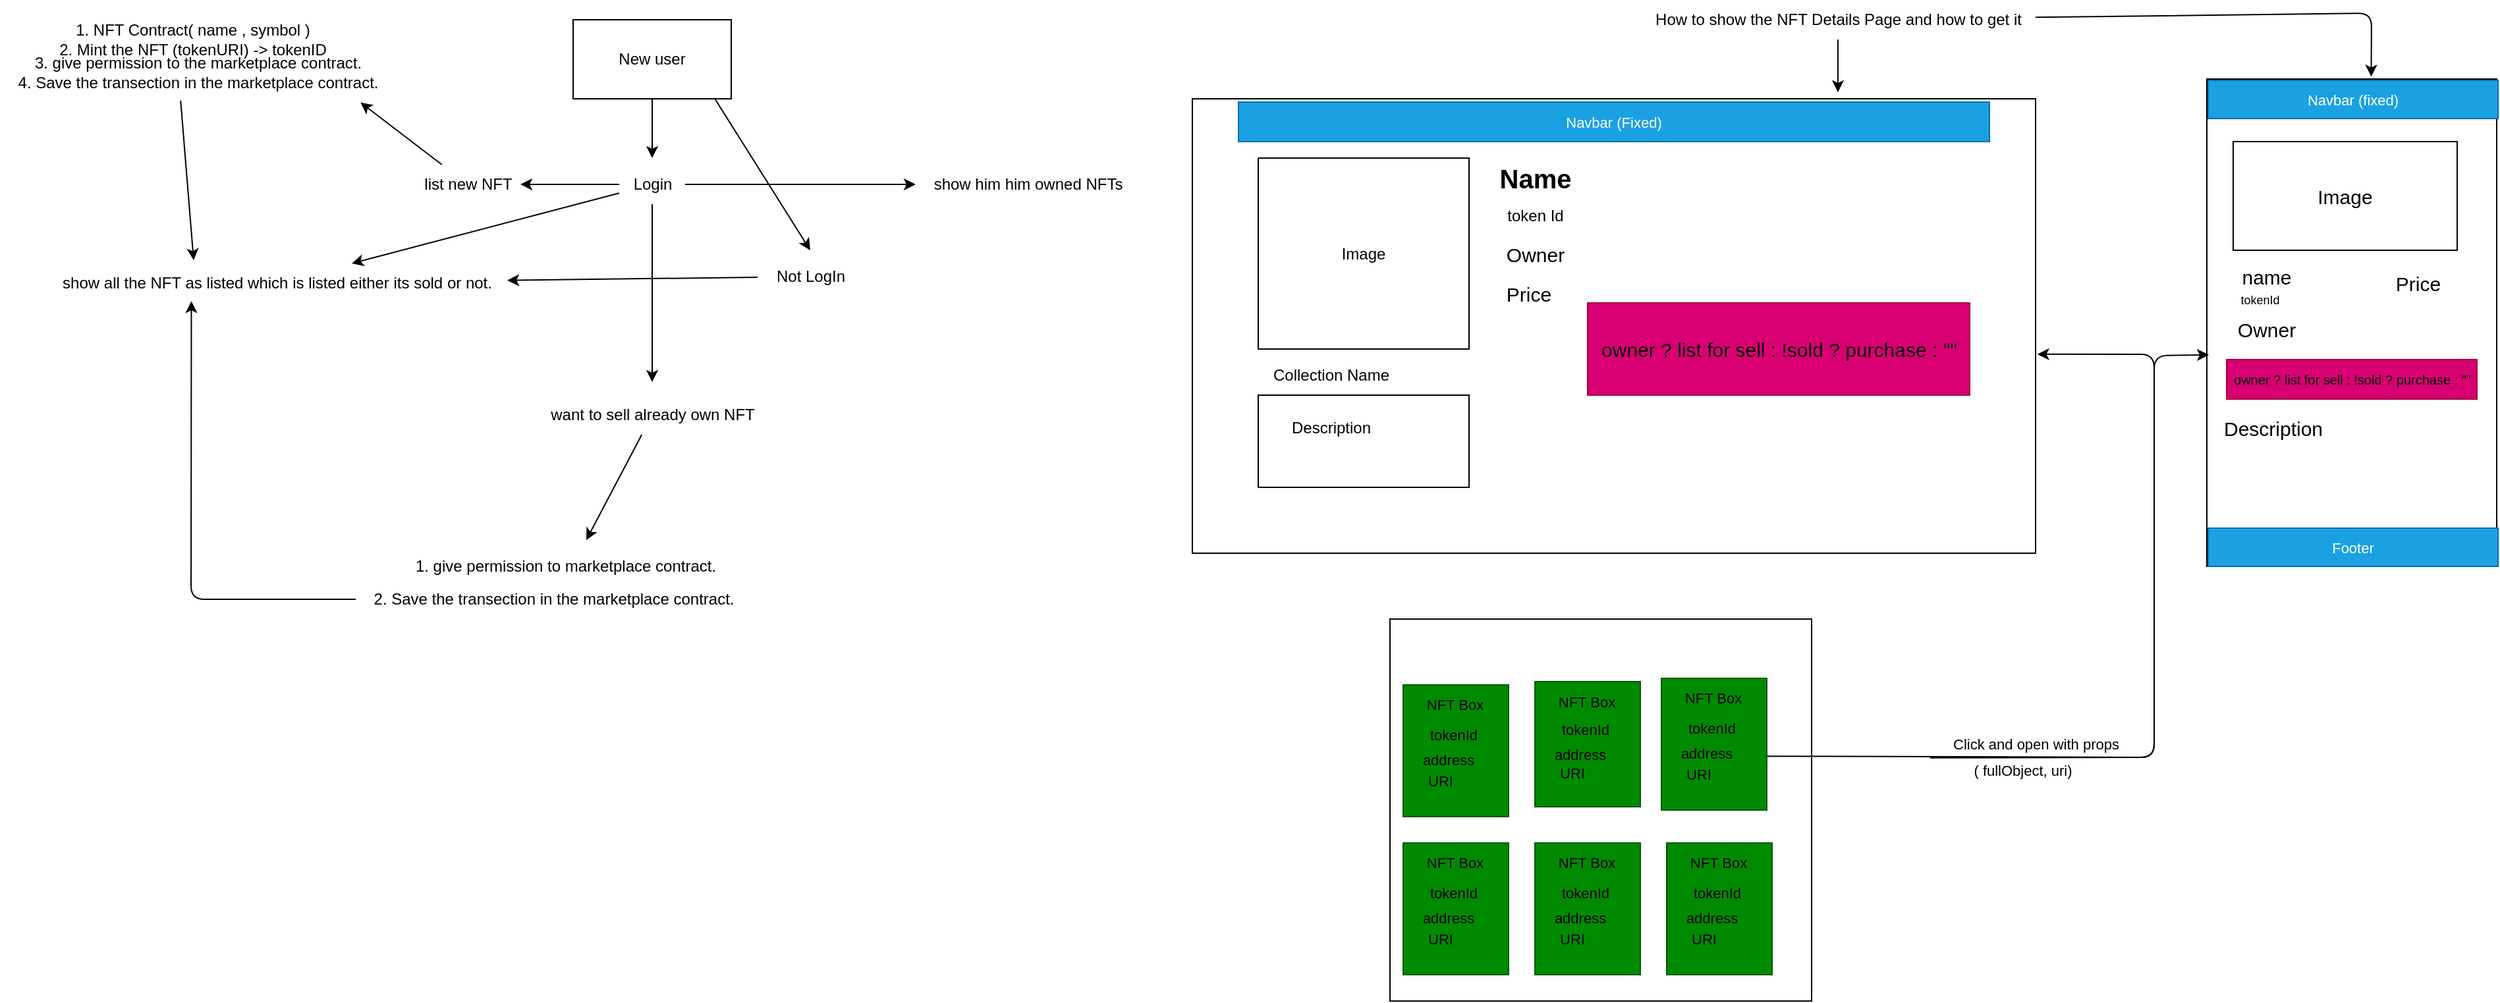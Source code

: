 <mxfile>
    <diagram id="v0aEU_lRMx-1ycqm5cw3" name="Page-1">
        <mxGraphModel dx="1890" dy="622" grid="1" gridSize="10" guides="1" tooltips="1" connect="1" arrows="1" fold="1" page="1" pageScale="1" pageWidth="827" pageHeight="1169" math="0" shadow="0">
            <root>
                <mxCell id="0"/>
                <mxCell id="1" parent="0"/>
                <mxCell id="10" style="edgeStyle=none;html=1;entryX=0.32;entryY=-0.08;entryDx=0;entryDy=0;entryPerimeter=0;exitX=0.457;exitY=1.036;exitDx=0;exitDy=0;exitPerimeter=0;" parent="1" source="12" target="11" edge="1">
                    <mxGeometry relative="1" as="geometry">
                        <mxPoint x="130" y="170" as="targetPoint"/>
                        <mxPoint x="130" y="110" as="sourcePoint"/>
                    </mxGeometry>
                </mxCell>
                <mxCell id="4" style="edgeStyle=none;html=1;" parent="1" edge="1">
                    <mxGeometry relative="1" as="geometry">
                        <mxPoint x="480" y="120" as="targetPoint"/>
                        <mxPoint x="480" y="70" as="sourcePoint"/>
                    </mxGeometry>
                </mxCell>
                <mxCell id="13" style="edgeStyle=none;html=1;" parent="1" edge="1">
                    <mxGeometry relative="1" as="geometry">
                        <mxPoint x="600" y="190" as="targetPoint"/>
                        <mxPoint x="515" y="55" as="sourcePoint"/>
                    </mxGeometry>
                </mxCell>
                <mxCell id="6" style="edgeStyle=none;html=1;" parent="1" source="5" edge="1">
                    <mxGeometry relative="1" as="geometry">
                        <mxPoint x="380" y="140" as="targetPoint"/>
                    </mxGeometry>
                </mxCell>
                <mxCell id="17" style="edgeStyle=none;html=1;" parent="1" source="5" edge="1">
                    <mxGeometry relative="1" as="geometry">
                        <mxPoint x="480" y="290" as="targetPoint"/>
                    </mxGeometry>
                </mxCell>
                <mxCell id="19" style="edgeStyle=none;html=1;" parent="1" source="5" target="11" edge="1">
                    <mxGeometry relative="1" as="geometry"/>
                </mxCell>
                <mxCell id="28" style="edgeStyle=none;html=1;" parent="1" source="5" target="30" edge="1">
                    <mxGeometry relative="1" as="geometry">
                        <mxPoint x="720" y="150" as="targetPoint"/>
                    </mxGeometry>
                </mxCell>
                <mxCell id="5" value="Login" style="text;html=1;align=center;verticalAlign=middle;resizable=0;points=[];autosize=1;strokeColor=none;fillColor=none;" parent="1" vertex="1">
                    <mxGeometry x="455" y="125" width="50" height="30" as="geometry"/>
                </mxCell>
                <mxCell id="32" style="edgeStyle=none;html=1;entryX=0.912;entryY=1.069;entryDx=0;entryDy=0;entryPerimeter=0;" parent="1" source="7" target="12" edge="1">
                    <mxGeometry relative="1" as="geometry"/>
                </mxCell>
                <mxCell id="7" value="list new NFT" style="text;html=1;align=center;verticalAlign=middle;resizable=0;points=[];autosize=1;strokeColor=none;fillColor=none;" parent="1" vertex="1">
                    <mxGeometry x="295" y="125" width="90" height="30" as="geometry"/>
                </mxCell>
                <mxCell id="11" value="show all the NFT as listed which is listed either its sold or not." style="text;html=1;align=center;verticalAlign=middle;resizable=0;points=[];autosize=1;strokeColor=none;fillColor=none;" parent="1" vertex="1">
                    <mxGeometry x="20" y="200" width="350" height="30" as="geometry"/>
                </mxCell>
                <mxCell id="21" style="edgeStyle=none;html=1;" parent="1" source="18" edge="1">
                    <mxGeometry relative="1" as="geometry">
                        <mxPoint x="430" y="410" as="targetPoint"/>
                    </mxGeometry>
                </mxCell>
                <mxCell id="18" value="want to sell already own NFT" style="text;html=1;align=center;verticalAlign=middle;resizable=0;points=[];autosize=1;strokeColor=none;fillColor=none;" parent="1" vertex="1">
                    <mxGeometry x="390" y="300" width="180" height="30" as="geometry"/>
                </mxCell>
                <mxCell id="20" value="New user" style="rounded=0;whiteSpace=wrap;html=1;" parent="1" vertex="1">
                    <mxGeometry x="420" y="15" width="120" height="60" as="geometry"/>
                </mxCell>
                <mxCell id="24" value="" style="group" parent="1" vertex="1" connectable="0">
                    <mxGeometry x="255" y="415" width="300" height="55" as="geometry"/>
                </mxCell>
                <mxCell id="22" value="1. give permission to marketplace contract." style="text;html=1;align=center;verticalAlign=middle;resizable=0;points=[];autosize=1;strokeColor=none;fillColor=none;" parent="24" vertex="1">
                    <mxGeometry x="34" width="250" height="30" as="geometry"/>
                </mxCell>
                <mxCell id="23" value="2. Save the transection in the marketplace contract." style="text;html=1;align=center;verticalAlign=middle;resizable=0;points=[];autosize=1;strokeColor=none;fillColor=none;" parent="24" vertex="1">
                    <mxGeometry y="25" width="300" height="30" as="geometry"/>
                </mxCell>
                <mxCell id="25" style="edgeStyle=none;html=1;entryX=0.315;entryY=0.953;entryDx=0;entryDy=0;entryPerimeter=0;" parent="1" source="23" target="11" edge="1">
                    <mxGeometry relative="1" as="geometry">
                        <Array as="points">
                            <mxPoint x="130" y="455"/>
                        </Array>
                    </mxGeometry>
                </mxCell>
                <mxCell id="27" style="edgeStyle=none;html=1;" parent="1" source="26" target="11" edge="1">
                    <mxGeometry relative="1" as="geometry"/>
                </mxCell>
                <mxCell id="26" value="Not LogIn" style="text;html=1;align=center;verticalAlign=middle;resizable=0;points=[];autosize=1;strokeColor=none;fillColor=none;" parent="1" vertex="1">
                    <mxGeometry x="560" y="195" width="80" height="30" as="geometry"/>
                </mxCell>
                <mxCell id="30" value="show him him owned NFTs" style="text;html=1;align=center;verticalAlign=middle;resizable=0;points=[];autosize=1;strokeColor=none;fillColor=none;" parent="1" vertex="1">
                    <mxGeometry x="680" y="125" width="170" height="30" as="geometry"/>
                </mxCell>
                <mxCell id="31" value="" style="group" parent="1" vertex="1" connectable="0">
                    <mxGeometry y="10" width="285" height="65" as="geometry"/>
                </mxCell>
                <mxCell id="2" value="1. NFT Contract( name , symbol )&lt;br&gt;2. Mint the NFT (tokenURI) -&amp;gt; tokenID" style="text;html=1;align=center;verticalAlign=middle;resizable=0;points=[];autosize=1;strokeColor=none;fillColor=none;" parent="31" vertex="1">
                    <mxGeometry x="16" width="230" height="40" as="geometry"/>
                </mxCell>
                <mxCell id="12" value="3. give permission to the marketplace contract.&lt;br&gt;4. Save the transection in the marketplace contract." style="text;html=1;align=center;verticalAlign=middle;resizable=0;points=[];autosize=1;strokeColor=none;fillColor=none;" parent="31" vertex="1">
                    <mxGeometry x="-15" y="25" width="300" height="40" as="geometry"/>
                </mxCell>
                <mxCell id="64" style="edgeStyle=none;html=1;fontSize=11;" edge="1" parent="1" source="33">
                    <mxGeometry relative="1" as="geometry">
                        <mxPoint x="1380" y="70" as="targetPoint"/>
                    </mxGeometry>
                </mxCell>
                <mxCell id="65" style="edgeStyle=none;html=1;entryX=0.567;entryY=-0.005;entryDx=0;entryDy=0;entryPerimeter=0;fontSize=11;" edge="1" parent="1" source="33" target="47">
                    <mxGeometry relative="1" as="geometry">
                        <Array as="points">
                            <mxPoint x="1785" y="10"/>
                        </Array>
                    </mxGeometry>
                </mxCell>
                <mxCell id="33" value="How to show the NFT Details Page and how to get it" style="text;html=1;align=center;verticalAlign=middle;resizable=0;points=[];autosize=1;strokeColor=none;fillColor=none;" vertex="1" parent="1">
                    <mxGeometry x="1230" width="300" height="30" as="geometry"/>
                </mxCell>
                <mxCell id="34" value="" style="whiteSpace=wrap;html=1;" vertex="1" parent="1">
                    <mxGeometry x="890" y="75" width="640" height="345" as="geometry"/>
                </mxCell>
                <mxCell id="35" value="Image" style="whiteSpace=wrap;html=1;" vertex="1" parent="1">
                    <mxGeometry x="940" y="120" width="160" height="145" as="geometry"/>
                </mxCell>
                <mxCell id="36" value="Name" style="text;html=1;align=center;verticalAlign=middle;resizable=0;points=[];autosize=1;strokeWidth=1;fontStyle=1;fontSize=20;" vertex="1" parent="1">
                    <mxGeometry x="1110" y="115" width="80" height="40" as="geometry"/>
                </mxCell>
                <mxCell id="37" value="&lt;font style=&quot;font-size: 12px;&quot;&gt;token Id&lt;/font&gt;" style="text;html=1;align=center;verticalAlign=middle;resizable=0;points=[];autosize=1;strokeColor=none;fillColor=none;fontSize=20;" vertex="1" parent="1">
                    <mxGeometry x="1115" y="140" width="70" height="40" as="geometry"/>
                </mxCell>
                <mxCell id="38" value="&lt;font style=&quot;font-size: 15px;&quot;&gt;Owner&lt;/font&gt;" style="text;html=1;align=center;verticalAlign=middle;resizable=0;points=[];autosize=1;strokeColor=none;fillColor=none;fontSize=12;" vertex="1" parent="1">
                    <mxGeometry x="1115" y="177.5" width="70" height="30" as="geometry"/>
                </mxCell>
                <mxCell id="39" value="Collection Name" style="text;html=1;align=center;verticalAlign=middle;resizable=0;points=[];autosize=1;strokeColor=none;fillColor=none;fontSize=12;strokeWidth=1;" vertex="1" parent="1">
                    <mxGeometry x="940" y="270" width="110" height="30" as="geometry"/>
                </mxCell>
                <mxCell id="41" value="" style="whiteSpace=wrap;html=1;strokeWidth=1;fontSize=12;" vertex="1" parent="1">
                    <mxGeometry x="940" y="300" width="160" height="70" as="geometry"/>
                </mxCell>
                <mxCell id="40" value="Description" style="text;html=1;align=center;verticalAlign=middle;resizable=0;points=[];autosize=1;strokeColor=none;fillColor=none;fontSize=12;strokeWidth=1;" vertex="1" parent="1">
                    <mxGeometry x="955" y="310" width="80" height="30" as="geometry"/>
                </mxCell>
                <mxCell id="42" value="Price" style="text;html=1;align=center;verticalAlign=middle;resizable=0;points=[];autosize=1;strokeColor=none;fillColor=none;fontSize=15;strokeWidth=1;" vertex="1" parent="1">
                    <mxGeometry x="1115" y="207.5" width="60" height="30" as="geometry"/>
                </mxCell>
                <mxCell id="44" value="" style="whiteSpace=wrap;html=1;strokeWidth=1;fontSize=15;fillColor=#d80073;fontColor=#ffffff;strokeColor=#A50040;" vertex="1" parent="1">
                    <mxGeometry x="1190" y="230" width="290" height="70" as="geometry"/>
                </mxCell>
                <mxCell id="43" value="owner ? list for sell : !sold ? purchase : &quot;&quot;" style="text;html=1;align=center;verticalAlign=middle;resizable=0;points=[];autosize=1;strokeColor=none;fillColor=none;fontSize=15;" vertex="1" parent="1">
                    <mxGeometry x="1190" y="250" width="290" height="30" as="geometry"/>
                </mxCell>
                <mxCell id="47" value="" style="whiteSpace=wrap;html=1;strokeWidth=1;fontSize=15;" vertex="1" parent="1">
                    <mxGeometry x="1660" y="60" width="220" height="370" as="geometry"/>
                </mxCell>
                <mxCell id="46" value="name" style="text;html=1;align=center;verticalAlign=middle;resizable=0;points=[];autosize=1;strokeColor=none;fillColor=none;fontSize=15;strokeWidth=1;" vertex="1" parent="1">
                    <mxGeometry x="1675" y="195" width="60" height="30" as="geometry"/>
                </mxCell>
                <mxCell id="49" value="Image" style="whiteSpace=wrap;html=1;strokeWidth=1;fontSize=15;" vertex="1" parent="1">
                    <mxGeometry x="1680" y="107.5" width="170" height="82.5" as="geometry"/>
                </mxCell>
                <mxCell id="50" value="tokenId" style="text;html=1;align=center;verticalAlign=middle;resizable=0;points=[];autosize=1;strokeColor=none;fillColor=none;fontSize=9;" vertex="1" parent="1">
                    <mxGeometry x="1675" y="217.5" width="50" height="20" as="geometry"/>
                </mxCell>
                <mxCell id="51" value="Price" style="text;html=1;align=center;verticalAlign=middle;resizable=0;points=[];autosize=1;strokeColor=none;fillColor=none;fontSize=15;" vertex="1" parent="1">
                    <mxGeometry x="1790" y="200" width="60" height="30" as="geometry"/>
                </mxCell>
                <mxCell id="54" value="" style="whiteSpace=wrap;html=1;strokeWidth=1;fontSize=15;fillColor=#d80073;fontColor=#ffffff;strokeColor=#A50040;" vertex="1" parent="1">
                    <mxGeometry x="1675" y="273" width="190" height="30" as="geometry"/>
                </mxCell>
                <mxCell id="53" value="owner ? list for sell : !sold ? purchase : &quot;&quot;" style="text;html=1;align=center;verticalAlign=middle;resizable=0;points=[];autosize=1;strokeColor=none;fillColor=none;fontSize=10;" vertex="1" parent="1">
                    <mxGeometry x="1670" y="273" width="200" height="30" as="geometry"/>
                </mxCell>
                <mxCell id="56" value="Owner" style="text;html=1;align=center;verticalAlign=middle;resizable=0;points=[];autosize=1;strokeColor=none;fillColor=none;fontSize=15;" vertex="1" parent="1">
                    <mxGeometry x="1670" y="235" width="70" height="30" as="geometry"/>
                </mxCell>
                <mxCell id="57" value="Description" style="text;html=1;align=center;verticalAlign=middle;resizable=0;points=[];autosize=1;strokeColor=none;fillColor=none;fontSize=15;" vertex="1" parent="1">
                    <mxGeometry x="1660" y="310" width="100" height="30" as="geometry"/>
                </mxCell>
                <mxCell id="61" value="Navbar (Fixed)" style="whiteSpace=wrap;html=1;strokeWidth=1;fontSize=11;fillColor=#1ba1e2;fontColor=#ffffff;strokeColor=#006EAF;" vertex="1" parent="1">
                    <mxGeometry x="925" y="77.5" width="570" height="30" as="geometry"/>
                </mxCell>
                <mxCell id="62" value="Navbar (fixed)" style="whiteSpace=wrap;html=1;strokeWidth=1;fontSize=11;fillColor=#1ba1e2;fontColor=#ffffff;strokeColor=#006EAF;" vertex="1" parent="1">
                    <mxGeometry x="1661" y="61" width="220" height="29" as="geometry"/>
                </mxCell>
                <mxCell id="63" value="Footer" style="whiteSpace=wrap;html=1;strokeWidth=1;fontSize=11;fillColor=#1ba1e2;fontColor=#ffffff;strokeColor=#006EAF;" vertex="1" parent="1">
                    <mxGeometry x="1661" y="401" width="220" height="29" as="geometry"/>
                </mxCell>
                <mxCell id="66" value="" style="whiteSpace=wrap;html=1;strokeWidth=1;fontSize=11;" vertex="1" parent="1">
                    <mxGeometry x="1040" y="470" width="320" height="290" as="geometry"/>
                </mxCell>
                <mxCell id="73" style="edgeStyle=none;html=1;fontSize=11;entryX=1.002;entryY=0.565;entryDx=0;entryDy=0;entryPerimeter=0;" edge="1" parent="1">
                    <mxGeometry relative="1" as="geometry">
                        <mxPoint x="1450" y="575.383" as="sourcePoint"/>
                        <mxPoint x="1531.28" y="268.925" as="targetPoint"/>
                        <Array as="points">
                            <mxPoint x="1620" y="575"/>
                            <mxPoint x="1620" y="269"/>
                        </Array>
                    </mxGeometry>
                </mxCell>
                <mxCell id="75" style="edgeStyle=none;html=1;entryX=0.007;entryY=0.566;entryDx=0;entryDy=0;entryPerimeter=0;fontSize=11;exitX=1.015;exitY=0.559;exitDx=0;exitDy=0;exitPerimeter=0;" edge="1" parent="1" source="114" target="47">
                    <mxGeometry relative="1" as="geometry">
                        <mxPoint x="1310" y="580" as="sourcePoint"/>
                        <Array as="points">
                            <mxPoint x="1620" y="575"/>
                            <mxPoint x="1620" y="270"/>
                        </Array>
                    </mxGeometry>
                </mxCell>
                <mxCell id="76" value="Click and open with props" style="text;html=1;align=center;verticalAlign=middle;resizable=0;points=[];autosize=1;strokeColor=none;fillColor=none;fontSize=11;" vertex="1" parent="1">
                    <mxGeometry x="1455" y="550" width="150" height="30" as="geometry"/>
                </mxCell>
                <mxCell id="78" value="( fullObject, uri)" style="text;html=1;align=center;verticalAlign=middle;resizable=0;points=[];autosize=1;strokeColor=none;fillColor=none;fontSize=11;" vertex="1" parent="1">
                    <mxGeometry x="1470" y="570" width="100" height="30" as="geometry"/>
                </mxCell>
                <mxCell id="81" value="" style="group" vertex="1" connectable="0" parent="1">
                    <mxGeometry x="1050" y="520" width="80" height="100" as="geometry"/>
                </mxCell>
                <mxCell id="82" value="" style="whiteSpace=wrap;html=1;strokeWidth=1;fontSize=11;fillColor=#008a00;fontColor=#ffffff;strokeColor=#005700;" vertex="1" parent="81">
                    <mxGeometry width="80" height="100" as="geometry"/>
                </mxCell>
                <mxCell id="83" value="NFT Box" style="text;html=1;align=center;verticalAlign=middle;resizable=0;points=[];autosize=1;strokeColor=none;fillColor=none;fontSize=11;" vertex="1" parent="81">
                    <mxGeometry x="4" width="70" height="30" as="geometry"/>
                </mxCell>
                <mxCell id="84" value="" style="group" vertex="1" connectable="0" parent="81">
                    <mxGeometry x="4" y="23.077" width="52" height="57.692" as="geometry"/>
                </mxCell>
                <mxCell id="85" value="tokenId" style="text;html=1;align=center;verticalAlign=middle;resizable=0;points=[];autosize=1;strokeColor=none;fillColor=none;fontSize=11;" vertex="1" parent="84">
                    <mxGeometry x="4" width="60" height="30" as="geometry"/>
                </mxCell>
                <mxCell id="86" value="address" style="text;html=1;align=center;verticalAlign=middle;resizable=0;points=[];autosize=1;strokeColor=none;fillColor=none;fontSize=11;" vertex="1" parent="84">
                    <mxGeometry y="19.231" width="60" height="30" as="geometry"/>
                </mxCell>
                <mxCell id="87" value="URI" style="text;html=1;align=center;verticalAlign=middle;resizable=0;points=[];autosize=1;strokeColor=none;fillColor=none;fontSize=11;" vertex="1" parent="84">
                    <mxGeometry x="4" y="34.615" width="40" height="30" as="geometry"/>
                </mxCell>
                <mxCell id="88" value="" style="group" vertex="1" connectable="0" parent="1">
                    <mxGeometry x="1150" y="517.5" width="80" height="95" as="geometry"/>
                </mxCell>
                <mxCell id="89" value="" style="whiteSpace=wrap;html=1;strokeWidth=1;fontSize=11;fillColor=#008a00;fontColor=#ffffff;strokeColor=#005700;" vertex="1" parent="88">
                    <mxGeometry width="80" height="95" as="geometry"/>
                </mxCell>
                <mxCell id="90" value="NFT Box" style="text;html=1;align=center;verticalAlign=middle;resizable=0;points=[];autosize=1;strokeColor=none;fillColor=none;fontSize=11;" vertex="1" parent="88">
                    <mxGeometry x="4" width="70" height="30" as="geometry"/>
                </mxCell>
                <mxCell id="91" value="" style="group" vertex="1" connectable="0" parent="88">
                    <mxGeometry x="4" y="21.923" width="52" height="54.808" as="geometry"/>
                </mxCell>
                <mxCell id="92" value="tokenId" style="text;html=1;align=center;verticalAlign=middle;resizable=0;points=[];autosize=1;strokeColor=none;fillColor=none;fontSize=11;" vertex="1" parent="91">
                    <mxGeometry x="4" width="60" height="30" as="geometry"/>
                </mxCell>
                <mxCell id="93" value="address" style="text;html=1;align=center;verticalAlign=middle;resizable=0;points=[];autosize=1;strokeColor=none;fillColor=none;fontSize=11;" vertex="1" parent="91">
                    <mxGeometry y="18.269" width="60" height="30" as="geometry"/>
                </mxCell>
                <mxCell id="94" value="URI" style="text;html=1;align=center;verticalAlign=middle;resizable=0;points=[];autosize=1;strokeColor=none;fillColor=none;fontSize=11;" vertex="1" parent="91">
                    <mxGeometry x="4" y="32.885" width="40" height="30" as="geometry"/>
                </mxCell>
                <mxCell id="95" value="" style="group" vertex="1" connectable="0" parent="1">
                    <mxGeometry x="1050" y="640" width="80" height="100" as="geometry"/>
                </mxCell>
                <mxCell id="96" value="" style="whiteSpace=wrap;html=1;strokeWidth=1;fontSize=11;fillColor=#008a00;fontColor=#ffffff;strokeColor=#005700;" vertex="1" parent="95">
                    <mxGeometry width="80" height="100" as="geometry"/>
                </mxCell>
                <mxCell id="97" value="NFT Box" style="text;html=1;align=center;verticalAlign=middle;resizable=0;points=[];autosize=1;strokeColor=none;fillColor=none;fontSize=11;" vertex="1" parent="95">
                    <mxGeometry x="4" width="70" height="30" as="geometry"/>
                </mxCell>
                <mxCell id="98" value="" style="group" vertex="1" connectable="0" parent="95">
                    <mxGeometry x="4" y="23.077" width="52" height="57.692" as="geometry"/>
                </mxCell>
                <mxCell id="99" value="tokenId" style="text;html=1;align=center;verticalAlign=middle;resizable=0;points=[];autosize=1;strokeColor=none;fillColor=none;fontSize=11;" vertex="1" parent="98">
                    <mxGeometry x="4" width="60" height="30" as="geometry"/>
                </mxCell>
                <mxCell id="100" value="address" style="text;html=1;align=center;verticalAlign=middle;resizable=0;points=[];autosize=1;strokeColor=none;fillColor=none;fontSize=11;" vertex="1" parent="98">
                    <mxGeometry y="19.231" width="60" height="30" as="geometry"/>
                </mxCell>
                <mxCell id="101" value="URI" style="text;html=1;align=center;verticalAlign=middle;resizable=0;points=[];autosize=1;strokeColor=none;fillColor=none;fontSize=11;" vertex="1" parent="98">
                    <mxGeometry x="4" y="34.615" width="40" height="30" as="geometry"/>
                </mxCell>
                <mxCell id="102" value="" style="group" vertex="1" connectable="0" parent="1">
                    <mxGeometry x="1150" y="640" width="80" height="100" as="geometry"/>
                </mxCell>
                <mxCell id="103" value="" style="whiteSpace=wrap;html=1;strokeWidth=1;fontSize=11;fillColor=#008a00;fontColor=#ffffff;strokeColor=#005700;" vertex="1" parent="102">
                    <mxGeometry width="80" height="100" as="geometry"/>
                </mxCell>
                <mxCell id="104" value="NFT Box" style="text;html=1;align=center;verticalAlign=middle;resizable=0;points=[];autosize=1;strokeColor=none;fillColor=none;fontSize=11;" vertex="1" parent="102">
                    <mxGeometry x="4" width="70" height="30" as="geometry"/>
                </mxCell>
                <mxCell id="105" value="" style="group" vertex="1" connectable="0" parent="102">
                    <mxGeometry x="4" y="23.077" width="52" height="57.692" as="geometry"/>
                </mxCell>
                <mxCell id="106" value="tokenId" style="text;html=1;align=center;verticalAlign=middle;resizable=0;points=[];autosize=1;strokeColor=none;fillColor=none;fontSize=11;" vertex="1" parent="105">
                    <mxGeometry x="4" width="60" height="30" as="geometry"/>
                </mxCell>
                <mxCell id="107" value="address" style="text;html=1;align=center;verticalAlign=middle;resizable=0;points=[];autosize=1;strokeColor=none;fillColor=none;fontSize=11;" vertex="1" parent="105">
                    <mxGeometry y="19.231" width="60" height="30" as="geometry"/>
                </mxCell>
                <mxCell id="108" value="URI" style="text;html=1;align=center;verticalAlign=middle;resizable=0;points=[];autosize=1;strokeColor=none;fillColor=none;fontSize=11;" vertex="1" parent="105">
                    <mxGeometry x="4" y="34.615" width="40" height="30" as="geometry"/>
                </mxCell>
                <mxCell id="109" value="" style="group" vertex="1" connectable="0" parent="1">
                    <mxGeometry x="1246" y="515" width="80" height="100" as="geometry"/>
                </mxCell>
                <mxCell id="110" value="" style="whiteSpace=wrap;html=1;strokeWidth=1;fontSize=11;fillColor=#008a00;fontColor=#ffffff;strokeColor=#005700;" vertex="1" parent="109">
                    <mxGeometry width="80" height="100" as="geometry"/>
                </mxCell>
                <mxCell id="111" value="NFT Box" style="text;html=1;align=center;verticalAlign=middle;resizable=0;points=[];autosize=1;strokeColor=none;fillColor=none;fontSize=11;" vertex="1" parent="109">
                    <mxGeometry x="4" width="70" height="30" as="geometry"/>
                </mxCell>
                <mxCell id="112" value="" style="group" vertex="1" connectable="0" parent="109">
                    <mxGeometry x="4" y="23.077" width="52" height="57.692" as="geometry"/>
                </mxCell>
                <mxCell id="113" value="tokenId" style="text;html=1;align=center;verticalAlign=middle;resizable=0;points=[];autosize=1;strokeColor=none;fillColor=none;fontSize=11;" vertex="1" parent="112">
                    <mxGeometry x="4" width="60" height="30" as="geometry"/>
                </mxCell>
                <mxCell id="114" value="address" style="text;html=1;align=center;verticalAlign=middle;resizable=0;points=[];autosize=1;strokeColor=none;fillColor=none;fontSize=11;" vertex="1" parent="112">
                    <mxGeometry y="19.231" width="60" height="30" as="geometry"/>
                </mxCell>
                <mxCell id="115" value="URI" style="text;html=1;align=center;verticalAlign=middle;resizable=0;points=[];autosize=1;strokeColor=none;fillColor=none;fontSize=11;" vertex="1" parent="112">
                    <mxGeometry x="4" y="34.615" width="40" height="30" as="geometry"/>
                </mxCell>
                <mxCell id="116" value="" style="group" vertex="1" connectable="0" parent="1">
                    <mxGeometry x="1250" y="640" width="80" height="100" as="geometry"/>
                </mxCell>
                <mxCell id="117" value="" style="whiteSpace=wrap;html=1;strokeWidth=1;fontSize=11;fillColor=#008a00;fontColor=#ffffff;strokeColor=#005700;" vertex="1" parent="116">
                    <mxGeometry width="80" height="100" as="geometry"/>
                </mxCell>
                <mxCell id="118" value="NFT Box" style="text;html=1;align=center;verticalAlign=middle;resizable=0;points=[];autosize=1;strokeColor=none;fillColor=none;fontSize=11;" vertex="1" parent="116">
                    <mxGeometry x="4" width="70" height="30" as="geometry"/>
                </mxCell>
                <mxCell id="119" value="" style="group" vertex="1" connectable="0" parent="116">
                    <mxGeometry x="4" y="23.077" width="52" height="57.692" as="geometry"/>
                </mxCell>
                <mxCell id="120" value="tokenId" style="text;html=1;align=center;verticalAlign=middle;resizable=0;points=[];autosize=1;strokeColor=none;fillColor=none;fontSize=11;" vertex="1" parent="119">
                    <mxGeometry x="4" width="60" height="30" as="geometry"/>
                </mxCell>
                <mxCell id="121" value="address" style="text;html=1;align=center;verticalAlign=middle;resizable=0;points=[];autosize=1;strokeColor=none;fillColor=none;fontSize=11;" vertex="1" parent="119">
                    <mxGeometry y="19.231" width="60" height="30" as="geometry"/>
                </mxCell>
                <mxCell id="122" value="URI" style="text;html=1;align=center;verticalAlign=middle;resizable=0;points=[];autosize=1;strokeColor=none;fillColor=none;fontSize=11;" vertex="1" parent="119">
                    <mxGeometry x="4" y="34.615" width="40" height="30" as="geometry"/>
                </mxCell>
            </root>
        </mxGraphModel>
    </diagram>
</mxfile>